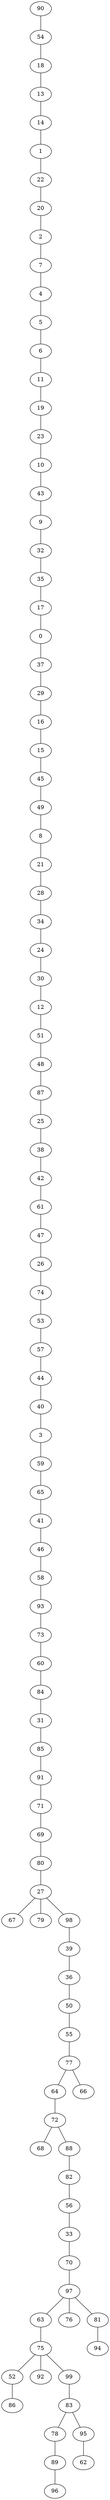graph Gnp_Gilbert_n100_p07_DFS_R {
90;
54;
18;
13;
14;
1;
22;
20;
2;
7;
4;
5;
6;
11;
19;
23;
10;
43;
9;
32;
35;
17;
0;
37;
29;
16;
15;
45;
49;
8;
21;
28;
34;
24;
30;
12;
51;
48;
87;
25;
38;
42;
61;
47;
26;
74;
53;
57;
44;
40;
3;
59;
65;
41;
46;
58;
93;
73;
60;
84;
31;
85;
91;
71;
69;
80;
27;
67;
79;
98;
39;
36;
50;
55;
77;
64;
72;
68;
88;
82;
56;
33;
70;
97;
63;
75;
52;
86;
92;
99;
83;
78;
89;
96;
95;
62;
76;
81;
94;
66;
90 -- 54;
54 -- 18;
18 -- 13;
13 -- 14;
14 -- 1;
1 -- 22;
22 -- 20;
20 -- 2;
2 -- 7;
7 -- 4;
4 -- 5;
5 -- 6;
6 -- 11;
11 -- 19;
19 -- 23;
23 -- 10;
10 -- 43;
43 -- 9;
9 -- 32;
32 -- 35;
35 -- 17;
17 -- 0;
0 -- 37;
37 -- 29;
29 -- 16;
16 -- 15;
15 -- 45;
45 -- 49;
49 -- 8;
8 -- 21;
21 -- 28;
28 -- 34;
34 -- 24;
24 -- 30;
30 -- 12;
12 -- 51;
51 -- 48;
48 -- 87;
87 -- 25;
25 -- 38;
38 -- 42;
42 -- 61;
61 -- 47;
47 -- 26;
26 -- 74;
74 -- 53;
53 -- 57;
57 -- 44;
44 -- 40;
40 -- 3;
3 -- 59;
59 -- 65;
65 -- 41;
41 -- 46;
46 -- 58;
58 -- 93;
93 -- 73;
73 -- 60;
60 -- 84;
84 -- 31;
31 -- 85;
85 -- 91;
91 -- 71;
71 -- 69;
69 -- 80;
80 -- 27;
27 -- 67;
27 -- 79;
27 -- 98;
98 -- 39;
39 -- 36;
36 -- 50;
50 -- 55;
55 -- 77;
77 -- 64;
64 -- 72;
72 -- 68;
72 -- 88;
88 -- 82;
82 -- 56;
56 -- 33;
33 -- 70;
70 -- 97;
97 -- 63;
63 -- 75;
75 -- 52;
52 -- 86;
75 -- 92;
75 -- 99;
99 -- 83;
83 -- 78;
78 -- 89;
89 -- 96;
83 -- 95;
95 -- 62;
97 -- 76;
97 -- 81;
81 -- 94;
77 -- 66;
}